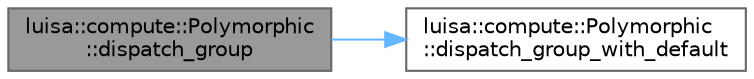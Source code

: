 digraph "luisa::compute::Polymorphic::dispatch_group"
{
 // LATEX_PDF_SIZE
  bgcolor="transparent";
  edge [fontname=Helvetica,fontsize=10,labelfontname=Helvetica,labelfontsize=10];
  node [fontname=Helvetica,fontsize=10,shape=box,height=0.2,width=0.4];
  rankdir="LR";
  Node1 [id="Node000001",label="luisa::compute::Polymorphic\l::dispatch_group",height=0.2,width=0.4,color="gray40", fillcolor="grey60", style="filled", fontcolor="black",tooltip=" "];
  Node1 -> Node2 [id="edge1_Node000001_Node000002",color="steelblue1",style="solid",tooltip=" "];
  Node2 [id="Node000002",label="luisa::compute::Polymorphic\l::dispatch_group_with_default",height=0.2,width=0.4,color="grey40", fillcolor="white", style="filled",URL="$classluisa_1_1compute_1_1_polymorphic.html#a6d8c6ae13bba661224f2f456c6feea20",tooltip=" "];
}
